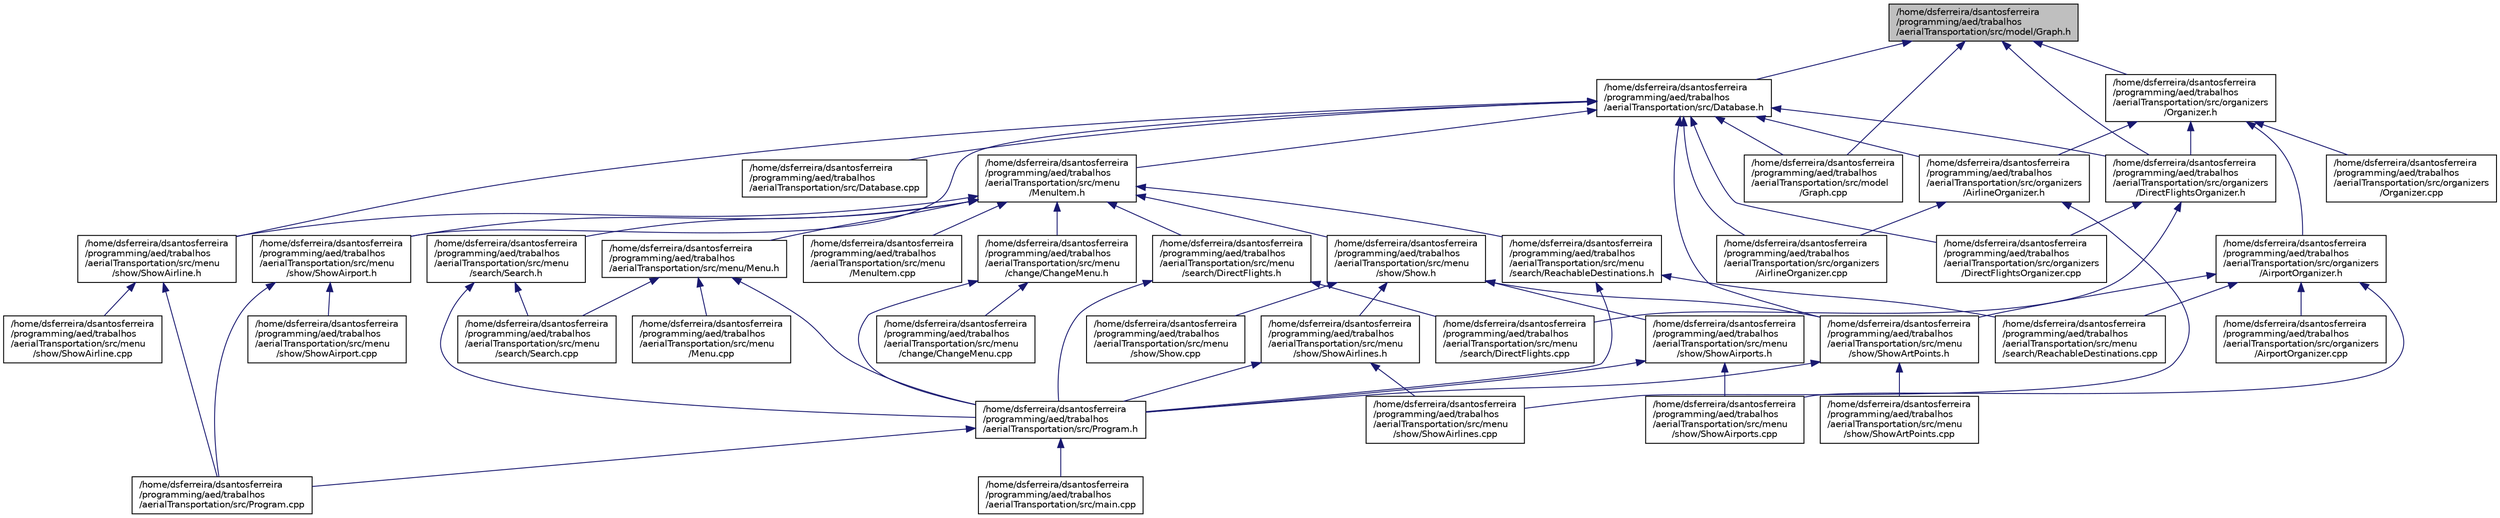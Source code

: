 digraph "/home/dsferreira/dsantosferreira/programming/aed/trabalhos/aerialTransportation/src/model/Graph.h"
{
 // LATEX_PDF_SIZE
  edge [fontname="Helvetica",fontsize="10",labelfontname="Helvetica",labelfontsize="10"];
  node [fontname="Helvetica",fontsize="10",shape=record];
  Node1 [label="/home/dsferreira/dsantosferreira\l/programming/aed/trabalhos\l/aerialTransportation/src/model/Graph.h",height=0.2,width=0.4,color="black", fillcolor="grey75", style="filled", fontcolor="black",tooltip=" "];
  Node1 -> Node2 [dir="back",color="midnightblue",fontsize="10",style="solid",fontname="Helvetica"];
  Node2 [label="/home/dsferreira/dsantosferreira\l/programming/aed/trabalhos\l/aerialTransportation/src/Database.h",height=0.2,width=0.4,color="black", fillcolor="white", style="filled",URL="$_database_8h.html",tooltip=" "];
  Node2 -> Node3 [dir="back",color="midnightblue",fontsize="10",style="solid",fontname="Helvetica"];
  Node3 [label="/home/dsferreira/dsantosferreira\l/programming/aed/trabalhos\l/aerialTransportation/src/Database.cpp",height=0.2,width=0.4,color="black", fillcolor="white", style="filled",URL="$_database_8cpp.html",tooltip=" "];
  Node2 -> Node4 [dir="back",color="midnightblue",fontsize="10",style="solid",fontname="Helvetica"];
  Node4 [label="/home/dsferreira/dsantosferreira\l/programming/aed/trabalhos\l/aerialTransportation/src/menu\l/MenuItem.h",height=0.2,width=0.4,color="black", fillcolor="white", style="filled",URL="$_menu_item_8h.html",tooltip=" "];
  Node4 -> Node5 [dir="back",color="midnightblue",fontsize="10",style="solid",fontname="Helvetica"];
  Node5 [label="/home/dsferreira/dsantosferreira\l/programming/aed/trabalhos\l/aerialTransportation/src/menu\l/change/ChangeMenu.h",height=0.2,width=0.4,color="black", fillcolor="white", style="filled",URL="$_change_menu_8h.html",tooltip=" "];
  Node5 -> Node6 [dir="back",color="midnightblue",fontsize="10",style="solid",fontname="Helvetica"];
  Node6 [label="/home/dsferreira/dsantosferreira\l/programming/aed/trabalhos\l/aerialTransportation/src/menu\l/change/ChangeMenu.cpp",height=0.2,width=0.4,color="black", fillcolor="white", style="filled",URL="$_change_menu_8cpp.html",tooltip=" "];
  Node5 -> Node7 [dir="back",color="midnightblue",fontsize="10",style="solid",fontname="Helvetica"];
  Node7 [label="/home/dsferreira/dsantosferreira\l/programming/aed/trabalhos\l/aerialTransportation/src/Program.h",height=0.2,width=0.4,color="black", fillcolor="white", style="filled",URL="$_program_8h.html",tooltip=" "];
  Node7 -> Node8 [dir="back",color="midnightblue",fontsize="10",style="solid",fontname="Helvetica"];
  Node8 [label="/home/dsferreira/dsantosferreira\l/programming/aed/trabalhos\l/aerialTransportation/src/main.cpp",height=0.2,width=0.4,color="black", fillcolor="white", style="filled",URL="$main_8cpp.html",tooltip=" "];
  Node7 -> Node9 [dir="back",color="midnightblue",fontsize="10",style="solid",fontname="Helvetica"];
  Node9 [label="/home/dsferreira/dsantosferreira\l/programming/aed/trabalhos\l/aerialTransportation/src/Program.cpp",height=0.2,width=0.4,color="black", fillcolor="white", style="filled",URL="$_program_8cpp.html",tooltip=" "];
  Node4 -> Node10 [dir="back",color="midnightblue",fontsize="10",style="solid",fontname="Helvetica"];
  Node10 [label="/home/dsferreira/dsantosferreira\l/programming/aed/trabalhos\l/aerialTransportation/src/menu/Menu.h",height=0.2,width=0.4,color="black", fillcolor="white", style="filled",URL="$_menu_8h.html",tooltip=" "];
  Node10 -> Node11 [dir="back",color="midnightblue",fontsize="10",style="solid",fontname="Helvetica"];
  Node11 [label="/home/dsferreira/dsantosferreira\l/programming/aed/trabalhos\l/aerialTransportation/src/menu\l/Menu.cpp",height=0.2,width=0.4,color="black", fillcolor="white", style="filled",URL="$_menu_8cpp.html",tooltip=" "];
  Node10 -> Node12 [dir="back",color="midnightblue",fontsize="10",style="solid",fontname="Helvetica"];
  Node12 [label="/home/dsferreira/dsantosferreira\l/programming/aed/trabalhos\l/aerialTransportation/src/menu\l/search/Search.cpp",height=0.2,width=0.4,color="black", fillcolor="white", style="filled",URL="$_search_8cpp.html",tooltip=" "];
  Node10 -> Node7 [dir="back",color="midnightblue",fontsize="10",style="solid",fontname="Helvetica"];
  Node4 -> Node13 [dir="back",color="midnightblue",fontsize="10",style="solid",fontname="Helvetica"];
  Node13 [label="/home/dsferreira/dsantosferreira\l/programming/aed/trabalhos\l/aerialTransportation/src/menu\l/MenuItem.cpp",height=0.2,width=0.4,color="black", fillcolor="white", style="filled",URL="$_menu_item_8cpp.html",tooltip=" "];
  Node4 -> Node14 [dir="back",color="midnightblue",fontsize="10",style="solid",fontname="Helvetica"];
  Node14 [label="/home/dsferreira/dsantosferreira\l/programming/aed/trabalhos\l/aerialTransportation/src/menu\l/search/DirectFlights.h",height=0.2,width=0.4,color="black", fillcolor="white", style="filled",URL="$_direct_flights_8h.html",tooltip=" "];
  Node14 -> Node15 [dir="back",color="midnightblue",fontsize="10",style="solid",fontname="Helvetica"];
  Node15 [label="/home/dsferreira/dsantosferreira\l/programming/aed/trabalhos\l/aerialTransportation/src/menu\l/search/DirectFlights.cpp",height=0.2,width=0.4,color="black", fillcolor="white", style="filled",URL="$_direct_flights_8cpp.html",tooltip=" "];
  Node14 -> Node7 [dir="back",color="midnightblue",fontsize="10",style="solid",fontname="Helvetica"];
  Node4 -> Node16 [dir="back",color="midnightblue",fontsize="10",style="solid",fontname="Helvetica"];
  Node16 [label="/home/dsferreira/dsantosferreira\l/programming/aed/trabalhos\l/aerialTransportation/src/menu\l/search/ReachableDestinations.h",height=0.2,width=0.4,color="black", fillcolor="white", style="filled",URL="$_reachable_destinations_8h.html",tooltip=" "];
  Node16 -> Node17 [dir="back",color="midnightblue",fontsize="10",style="solid",fontname="Helvetica"];
  Node17 [label="/home/dsferreira/dsantosferreira\l/programming/aed/trabalhos\l/aerialTransportation/src/menu\l/search/ReachableDestinations.cpp",height=0.2,width=0.4,color="black", fillcolor="white", style="filled",URL="$_reachable_destinations_8cpp.html",tooltip=" "];
  Node16 -> Node7 [dir="back",color="midnightblue",fontsize="10",style="solid",fontname="Helvetica"];
  Node4 -> Node18 [dir="back",color="midnightblue",fontsize="10",style="solid",fontname="Helvetica"];
  Node18 [label="/home/dsferreira/dsantosferreira\l/programming/aed/trabalhos\l/aerialTransportation/src/menu\l/search/Search.h",height=0.2,width=0.4,color="black", fillcolor="white", style="filled",URL="$_search_8h.html",tooltip=" "];
  Node18 -> Node12 [dir="back",color="midnightblue",fontsize="10",style="solid",fontname="Helvetica"];
  Node18 -> Node7 [dir="back",color="midnightblue",fontsize="10",style="solid",fontname="Helvetica"];
  Node4 -> Node19 [dir="back",color="midnightblue",fontsize="10",style="solid",fontname="Helvetica"];
  Node19 [label="/home/dsferreira/dsantosferreira\l/programming/aed/trabalhos\l/aerialTransportation/src/menu\l/show/Show.h",height=0.2,width=0.4,color="black", fillcolor="white", style="filled",URL="$_show_8h.html",tooltip=" "];
  Node19 -> Node20 [dir="back",color="midnightblue",fontsize="10",style="solid",fontname="Helvetica"];
  Node20 [label="/home/dsferreira/dsantosferreira\l/programming/aed/trabalhos\l/aerialTransportation/src/menu\l/show/Show.cpp",height=0.2,width=0.4,color="black", fillcolor="white", style="filled",URL="$_show_8cpp.html",tooltip=" "];
  Node19 -> Node21 [dir="back",color="midnightblue",fontsize="10",style="solid",fontname="Helvetica"];
  Node21 [label="/home/dsferreira/dsantosferreira\l/programming/aed/trabalhos\l/aerialTransportation/src/menu\l/show/ShowAirlines.h",height=0.2,width=0.4,color="black", fillcolor="white", style="filled",URL="$_show_airlines_8h.html",tooltip=" "];
  Node21 -> Node22 [dir="back",color="midnightblue",fontsize="10",style="solid",fontname="Helvetica"];
  Node22 [label="/home/dsferreira/dsantosferreira\l/programming/aed/trabalhos\l/aerialTransportation/src/menu\l/show/ShowAirlines.cpp",height=0.2,width=0.4,color="black", fillcolor="white", style="filled",URL="$_show_airlines_8cpp.html",tooltip=" "];
  Node21 -> Node7 [dir="back",color="midnightblue",fontsize="10",style="solid",fontname="Helvetica"];
  Node19 -> Node23 [dir="back",color="midnightblue",fontsize="10",style="solid",fontname="Helvetica"];
  Node23 [label="/home/dsferreira/dsantosferreira\l/programming/aed/trabalhos\l/aerialTransportation/src/menu\l/show/ShowAirports.h",height=0.2,width=0.4,color="black", fillcolor="white", style="filled",URL="$_show_airports_8h.html",tooltip=" "];
  Node23 -> Node24 [dir="back",color="midnightblue",fontsize="10",style="solid",fontname="Helvetica"];
  Node24 [label="/home/dsferreira/dsantosferreira\l/programming/aed/trabalhos\l/aerialTransportation/src/menu\l/show/ShowAirports.cpp",height=0.2,width=0.4,color="black", fillcolor="white", style="filled",URL="$_show_airports_8cpp.html",tooltip=" "];
  Node23 -> Node7 [dir="back",color="midnightblue",fontsize="10",style="solid",fontname="Helvetica"];
  Node19 -> Node25 [dir="back",color="midnightblue",fontsize="10",style="solid",fontname="Helvetica"];
  Node25 [label="/home/dsferreira/dsantosferreira\l/programming/aed/trabalhos\l/aerialTransportation/src/menu\l/show/ShowArtPoints.h",height=0.2,width=0.4,color="black", fillcolor="white", style="filled",URL="$_show_art_points_8h.html",tooltip=" "];
  Node25 -> Node26 [dir="back",color="midnightblue",fontsize="10",style="solid",fontname="Helvetica"];
  Node26 [label="/home/dsferreira/dsantosferreira\l/programming/aed/trabalhos\l/aerialTransportation/src/menu\l/show/ShowArtPoints.cpp",height=0.2,width=0.4,color="black", fillcolor="white", style="filled",URL="$_show_art_points_8cpp.html",tooltip=" "];
  Node25 -> Node7 [dir="back",color="midnightblue",fontsize="10",style="solid",fontname="Helvetica"];
  Node4 -> Node27 [dir="back",color="midnightblue",fontsize="10",style="solid",fontname="Helvetica"];
  Node27 [label="/home/dsferreira/dsantosferreira\l/programming/aed/trabalhos\l/aerialTransportation/src/menu\l/show/ShowAirline.h",height=0.2,width=0.4,color="black", fillcolor="white", style="filled",URL="$_show_airline_8h.html",tooltip=" "];
  Node27 -> Node28 [dir="back",color="midnightblue",fontsize="10",style="solid",fontname="Helvetica"];
  Node28 [label="/home/dsferreira/dsantosferreira\l/programming/aed/trabalhos\l/aerialTransportation/src/menu\l/show/ShowAirline.cpp",height=0.2,width=0.4,color="black", fillcolor="white", style="filled",URL="$_show_airline_8cpp.html",tooltip=" "];
  Node27 -> Node9 [dir="back",color="midnightblue",fontsize="10",style="solid",fontname="Helvetica"];
  Node4 -> Node29 [dir="back",color="midnightblue",fontsize="10",style="solid",fontname="Helvetica"];
  Node29 [label="/home/dsferreira/dsantosferreira\l/programming/aed/trabalhos\l/aerialTransportation/src/menu\l/show/ShowAirport.h",height=0.2,width=0.4,color="black", fillcolor="white", style="filled",URL="$_show_airport_8h.html",tooltip=" "];
  Node29 -> Node30 [dir="back",color="midnightblue",fontsize="10",style="solid",fontname="Helvetica"];
  Node30 [label="/home/dsferreira/dsantosferreira\l/programming/aed/trabalhos\l/aerialTransportation/src/menu\l/show/ShowAirport.cpp",height=0.2,width=0.4,color="black", fillcolor="white", style="filled",URL="$_show_airport_8cpp.html",tooltip=" "];
  Node29 -> Node9 [dir="back",color="midnightblue",fontsize="10",style="solid",fontname="Helvetica"];
  Node2 -> Node27 [dir="back",color="midnightblue",fontsize="10",style="solid",fontname="Helvetica"];
  Node2 -> Node29 [dir="back",color="midnightblue",fontsize="10",style="solid",fontname="Helvetica"];
  Node2 -> Node25 [dir="back",color="midnightblue",fontsize="10",style="solid",fontname="Helvetica"];
  Node2 -> Node31 [dir="back",color="midnightblue",fontsize="10",style="solid",fontname="Helvetica"];
  Node31 [label="/home/dsferreira/dsantosferreira\l/programming/aed/trabalhos\l/aerialTransportation/src/model\l/Graph.cpp",height=0.2,width=0.4,color="black", fillcolor="white", style="filled",URL="$_graph_8cpp.html",tooltip=" "];
  Node2 -> Node32 [dir="back",color="midnightblue",fontsize="10",style="solid",fontname="Helvetica"];
  Node32 [label="/home/dsferreira/dsantosferreira\l/programming/aed/trabalhos\l/aerialTransportation/src/organizers\l/AirlineOrganizer.cpp",height=0.2,width=0.4,color="black", fillcolor="white", style="filled",URL="$_airline_organizer_8cpp.html",tooltip=" "];
  Node2 -> Node33 [dir="back",color="midnightblue",fontsize="10",style="solid",fontname="Helvetica"];
  Node33 [label="/home/dsferreira/dsantosferreira\l/programming/aed/trabalhos\l/aerialTransportation/src/organizers\l/AirlineOrganizer.h",height=0.2,width=0.4,color="black", fillcolor="white", style="filled",URL="$_airline_organizer_8h.html",tooltip=" "];
  Node33 -> Node22 [dir="back",color="midnightblue",fontsize="10",style="solid",fontname="Helvetica"];
  Node33 -> Node32 [dir="back",color="midnightblue",fontsize="10",style="solid",fontname="Helvetica"];
  Node2 -> Node34 [dir="back",color="midnightblue",fontsize="10",style="solid",fontname="Helvetica"];
  Node34 [label="/home/dsferreira/dsantosferreira\l/programming/aed/trabalhos\l/aerialTransportation/src/organizers\l/DirectFlightsOrganizer.cpp",height=0.2,width=0.4,color="black", fillcolor="white", style="filled",URL="$_direct_flights_organizer_8cpp.html",tooltip=" "];
  Node2 -> Node35 [dir="back",color="midnightblue",fontsize="10",style="solid",fontname="Helvetica"];
  Node35 [label="/home/dsferreira/dsantosferreira\l/programming/aed/trabalhos\l/aerialTransportation/src/organizers\l/DirectFlightsOrganizer.h",height=0.2,width=0.4,color="black", fillcolor="white", style="filled",URL="$_direct_flights_organizer_8h.html",tooltip=" "];
  Node35 -> Node15 [dir="back",color="midnightblue",fontsize="10",style="solid",fontname="Helvetica"];
  Node35 -> Node34 [dir="back",color="midnightblue",fontsize="10",style="solid",fontname="Helvetica"];
  Node1 -> Node31 [dir="back",color="midnightblue",fontsize="10",style="solid",fontname="Helvetica"];
  Node1 -> Node35 [dir="back",color="midnightblue",fontsize="10",style="solid",fontname="Helvetica"];
  Node1 -> Node36 [dir="back",color="midnightblue",fontsize="10",style="solid",fontname="Helvetica"];
  Node36 [label="/home/dsferreira/dsantosferreira\l/programming/aed/trabalhos\l/aerialTransportation/src/organizers\l/Organizer.h",height=0.2,width=0.4,color="black", fillcolor="white", style="filled",URL="$_organizer_8h.html",tooltip=" "];
  Node36 -> Node33 [dir="back",color="midnightblue",fontsize="10",style="solid",fontname="Helvetica"];
  Node36 -> Node37 [dir="back",color="midnightblue",fontsize="10",style="solid",fontname="Helvetica"];
  Node37 [label="/home/dsferreira/dsantosferreira\l/programming/aed/trabalhos\l/aerialTransportation/src/organizers\l/AirportOrganizer.h",height=0.2,width=0.4,color="black", fillcolor="white", style="filled",URL="$_airport_organizer_8h.html",tooltip=" "];
  Node37 -> Node17 [dir="back",color="midnightblue",fontsize="10",style="solid",fontname="Helvetica"];
  Node37 -> Node24 [dir="back",color="midnightblue",fontsize="10",style="solid",fontname="Helvetica"];
  Node37 -> Node25 [dir="back",color="midnightblue",fontsize="10",style="solid",fontname="Helvetica"];
  Node37 -> Node38 [dir="back",color="midnightblue",fontsize="10",style="solid",fontname="Helvetica"];
  Node38 [label="/home/dsferreira/dsantosferreira\l/programming/aed/trabalhos\l/aerialTransportation/src/organizers\l/AirportOrganizer.cpp",height=0.2,width=0.4,color="black", fillcolor="white", style="filled",URL="$_airport_organizer_8cpp.html",tooltip=" "];
  Node36 -> Node35 [dir="back",color="midnightblue",fontsize="10",style="solid",fontname="Helvetica"];
  Node36 -> Node39 [dir="back",color="midnightblue",fontsize="10",style="solid",fontname="Helvetica"];
  Node39 [label="/home/dsferreira/dsantosferreira\l/programming/aed/trabalhos\l/aerialTransportation/src/organizers\l/Organizer.cpp",height=0.2,width=0.4,color="black", fillcolor="white", style="filled",URL="$_organizer_8cpp.html",tooltip=" "];
}
